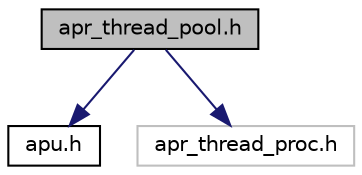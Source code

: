 digraph "apr_thread_pool.h"
{
 // LATEX_PDF_SIZE
  edge [fontname="Helvetica",fontsize="10",labelfontname="Helvetica",labelfontsize="10"];
  node [fontname="Helvetica",fontsize="10",shape=record];
  Node1 [label="apr_thread_pool.h",height=0.2,width=0.4,color="black", fillcolor="grey75", style="filled", fontcolor="black",tooltip="APR Thread Pool Library."];
  Node1 -> Node2 [color="midnightblue",fontsize="10",style="solid",fontname="Helvetica"];
  Node2 [label="apu.h",height=0.2,width=0.4,color="black", fillcolor="white", style="filled",URL="$apu_8h_source.html",tooltip=" "];
  Node1 -> Node3 [color="midnightblue",fontsize="10",style="solid",fontname="Helvetica"];
  Node3 [label="apr_thread_proc.h",height=0.2,width=0.4,color="grey75", fillcolor="white", style="filled",tooltip=" "];
}
